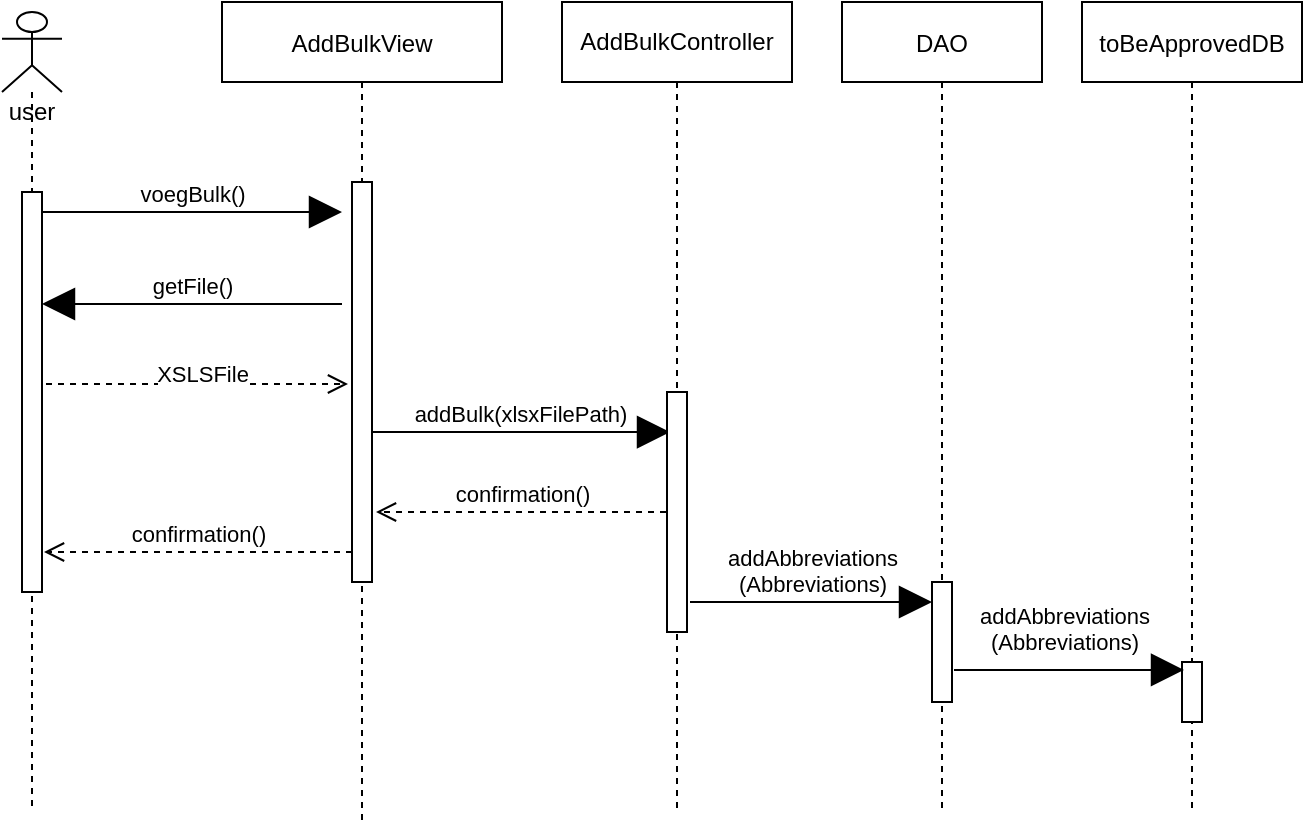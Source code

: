<mxfile version="15.3.5" type="github">
  <diagram id="kgpKYQtTHZ0yAKxKKP6v" name="Page-1">
    <mxGraphModel dx="1425" dy="701" grid="1" gridSize="10" guides="1" tooltips="1" connect="1" arrows="1" fold="1" page="1" pageScale="1" pageWidth="850" pageHeight="1100" math="0" shadow="0">
      <root>
        <mxCell id="0" />
        <mxCell id="1" parent="0" />
        <mxCell id="3nuBFxr9cyL0pnOWT2aG-5" value="DAO" style="shape=umlLifeline;perimeter=lifelinePerimeter;container=1;collapsible=0;recursiveResize=0;rounded=0;shadow=0;strokeWidth=1;" parent="1" vertex="1">
          <mxGeometry x="440" y="80" width="100" height="405" as="geometry" />
        </mxCell>
        <mxCell id="3nuBFxr9cyL0pnOWT2aG-6" value="" style="points=[];perimeter=orthogonalPerimeter;rounded=0;shadow=0;strokeWidth=1;" parent="3nuBFxr9cyL0pnOWT2aG-5" vertex="1">
          <mxGeometry x="45" y="290" width="10" height="60" as="geometry" />
        </mxCell>
        <mxCell id="5leZiWNRobGrt0u4S8GF-33" value="addAbbreviations&lt;br&gt;(Abbreviations)" style="html=1;verticalAlign=bottom;endArrow=block;startSize=14;endSize=14;sourcePerimeterSpacing=8;targetPerimeterSpacing=8;exitX=1.15;exitY=0.875;exitDx=0;exitDy=0;exitPerimeter=0;" edge="1" parent="3nuBFxr9cyL0pnOWT2aG-5" source="5leZiWNRobGrt0u4S8GF-17">
          <mxGeometry width="80" relative="1" as="geometry">
            <mxPoint x="-104" y="300" as="sourcePoint" />
            <mxPoint x="45" y="300" as="targetPoint" />
          </mxGeometry>
        </mxCell>
        <mxCell id="5leZiWNRobGrt0u4S8GF-1" value="AddBulkView" style="shape=umlLifeline;perimeter=lifelinePerimeter;container=1;collapsible=0;recursiveResize=0;rounded=0;shadow=0;strokeWidth=1;" vertex="1" parent="1">
          <mxGeometry x="130" y="80" width="140" height="410" as="geometry" />
        </mxCell>
        <mxCell id="5leZiWNRobGrt0u4S8GF-2" value="" style="points=[];perimeter=orthogonalPerimeter;rounded=0;shadow=0;strokeWidth=1;" vertex="1" parent="5leZiWNRobGrt0u4S8GF-1">
          <mxGeometry x="65" y="90" width="10" height="200" as="geometry" />
        </mxCell>
        <mxCell id="5leZiWNRobGrt0u4S8GF-18" value="addBulk(xlsxFilePath)" style="html=1;verticalAlign=bottom;endArrow=block;startSize=14;endSize=14;sourcePerimeterSpacing=8;targetPerimeterSpacing=8;entryX=0.15;entryY=0.167;entryDx=0;entryDy=0;entryPerimeter=0;" edge="1" parent="5leZiWNRobGrt0u4S8GF-1" target="5leZiWNRobGrt0u4S8GF-17">
          <mxGeometry width="80" relative="1" as="geometry">
            <mxPoint x="75" y="215" as="sourcePoint" />
            <mxPoint x="210" y="213" as="targetPoint" />
          </mxGeometry>
        </mxCell>
        <mxCell id="5leZiWNRobGrt0u4S8GF-7" value="user" style="shape=umlLifeline;participant=umlActor;perimeter=lifelinePerimeter;whiteSpace=wrap;html=1;container=1;collapsible=0;recursiveResize=0;verticalAlign=top;spacingTop=36;outlineConnect=0;hachureGap=4;pointerEvents=0;" vertex="1" parent="1">
          <mxGeometry x="20" y="85" width="30" height="400" as="geometry" />
        </mxCell>
        <mxCell id="5leZiWNRobGrt0u4S8GF-9" value="" style="points=[];perimeter=orthogonalPerimeter;rounded=0;shadow=0;strokeWidth=1;" vertex="1" parent="5leZiWNRobGrt0u4S8GF-7">
          <mxGeometry x="10" y="90" width="10" height="200" as="geometry" />
        </mxCell>
        <mxCell id="5leZiWNRobGrt0u4S8GF-8" value="voegBulk()" style="html=1;verticalAlign=bottom;endArrow=block;startSize=14;endSize=14;sourcePerimeterSpacing=8;targetPerimeterSpacing=8;" edge="1" parent="1">
          <mxGeometry width="80" relative="1" as="geometry">
            <mxPoint x="40" y="185" as="sourcePoint" />
            <mxPoint x="190" y="185" as="targetPoint" />
            <Array as="points">
              <mxPoint x="80" y="185" />
            </Array>
          </mxGeometry>
        </mxCell>
        <mxCell id="5leZiWNRobGrt0u4S8GF-13" value="AddBulkController" style="shape=umlLifeline;perimeter=lifelinePerimeter;whiteSpace=wrap;html=1;container=1;collapsible=0;recursiveResize=0;outlineConnect=0;hachureGap=4;pointerEvents=0;" vertex="1" parent="1">
          <mxGeometry x="300" y="80" width="115" height="405" as="geometry" />
        </mxCell>
        <mxCell id="5leZiWNRobGrt0u4S8GF-17" value="" style="points=[];perimeter=orthogonalPerimeter;rounded=0;shadow=0;strokeWidth=1;" vertex="1" parent="5leZiWNRobGrt0u4S8GF-13">
          <mxGeometry x="52.5" y="195" width="10" height="120" as="geometry" />
        </mxCell>
        <mxCell id="5leZiWNRobGrt0u4S8GF-15" value="getFile()" style="html=1;verticalAlign=bottom;endArrow=block;startSize=14;endSize=14;sourcePerimeterSpacing=8;targetPerimeterSpacing=8;" edge="1" parent="1">
          <mxGeometry width="80" relative="1" as="geometry">
            <mxPoint x="190" y="231" as="sourcePoint" />
            <mxPoint x="40" y="231" as="targetPoint" />
            <Array as="points">
              <mxPoint x="130" y="231" />
            </Array>
          </mxGeometry>
        </mxCell>
        <mxCell id="5leZiWNRobGrt0u4S8GF-16" value="XSLSFile" style="html=1;verticalAlign=bottom;endArrow=open;dashed=1;endSize=8;sourcePerimeterSpacing=8;targetPerimeterSpacing=8;entryX=-0.2;entryY=0.505;entryDx=0;entryDy=0;entryPerimeter=0;" edge="1" parent="1" target="5leZiWNRobGrt0u4S8GF-2">
          <mxGeometry x="0.033" y="-4" relative="1" as="geometry">
            <mxPoint x="42" y="271" as="sourcePoint" />
            <mxPoint x="190" y="284" as="targetPoint" />
            <Array as="points" />
            <mxPoint as="offset" />
          </mxGeometry>
        </mxCell>
        <mxCell id="5leZiWNRobGrt0u4S8GF-24" value="confirmation()" style="html=1;verticalAlign=bottom;endArrow=open;dashed=1;endSize=8;sourcePerimeterSpacing=8;targetPerimeterSpacing=8;" edge="1" parent="1">
          <mxGeometry relative="1" as="geometry">
            <mxPoint x="352" y="335" as="sourcePoint" />
            <mxPoint x="207" y="335" as="targetPoint" />
          </mxGeometry>
        </mxCell>
        <mxCell id="5leZiWNRobGrt0u4S8GF-25" value="confirmation()" style="html=1;verticalAlign=bottom;endArrow=open;dashed=1;endSize=8;sourcePerimeterSpacing=8;targetPerimeterSpacing=8;entryX=1.1;entryY=0.9;entryDx=0;entryDy=0;entryPerimeter=0;" edge="1" parent="1" target="5leZiWNRobGrt0u4S8GF-9">
          <mxGeometry relative="1" as="geometry">
            <mxPoint x="195" y="355" as="sourcePoint" />
            <mxPoint x="40" y="345" as="targetPoint" />
          </mxGeometry>
        </mxCell>
        <mxCell id="5leZiWNRobGrt0u4S8GF-29" value="toBeApprovedDB" style="shape=umlLifeline;perimeter=lifelinePerimeter;container=1;collapsible=0;recursiveResize=0;rounded=0;shadow=0;strokeWidth=1;" vertex="1" parent="1">
          <mxGeometry x="560" y="80" width="110" height="405" as="geometry" />
        </mxCell>
        <mxCell id="5leZiWNRobGrt0u4S8GF-30" value="" style="points=[];perimeter=orthogonalPerimeter;rounded=0;shadow=0;strokeWidth=1;" vertex="1" parent="5leZiWNRobGrt0u4S8GF-29">
          <mxGeometry x="50" y="330" width="10" height="30" as="geometry" />
        </mxCell>
        <mxCell id="5leZiWNRobGrt0u4S8GF-34" value="addAbbreviations&lt;br&gt;(Abbreviations)" style="html=1;verticalAlign=bottom;endArrow=block;startSize=14;endSize=14;sourcePerimeterSpacing=8;targetPerimeterSpacing=8;exitX=1.1;exitY=0.733;exitDx=0;exitDy=0;exitPerimeter=0;entryX=0.1;entryY=0.133;entryDx=0;entryDy=0;entryPerimeter=0;" edge="1" parent="1" source="3nuBFxr9cyL0pnOWT2aG-6" target="5leZiWNRobGrt0u4S8GF-30">
          <mxGeometry x="-0.047" y="5" width="80" relative="1" as="geometry">
            <mxPoint x="535" y="390" as="sourcePoint" />
            <mxPoint x="609" y="410" as="targetPoint" />
            <mxPoint as="offset" />
          </mxGeometry>
        </mxCell>
      </root>
    </mxGraphModel>
  </diagram>
</mxfile>
